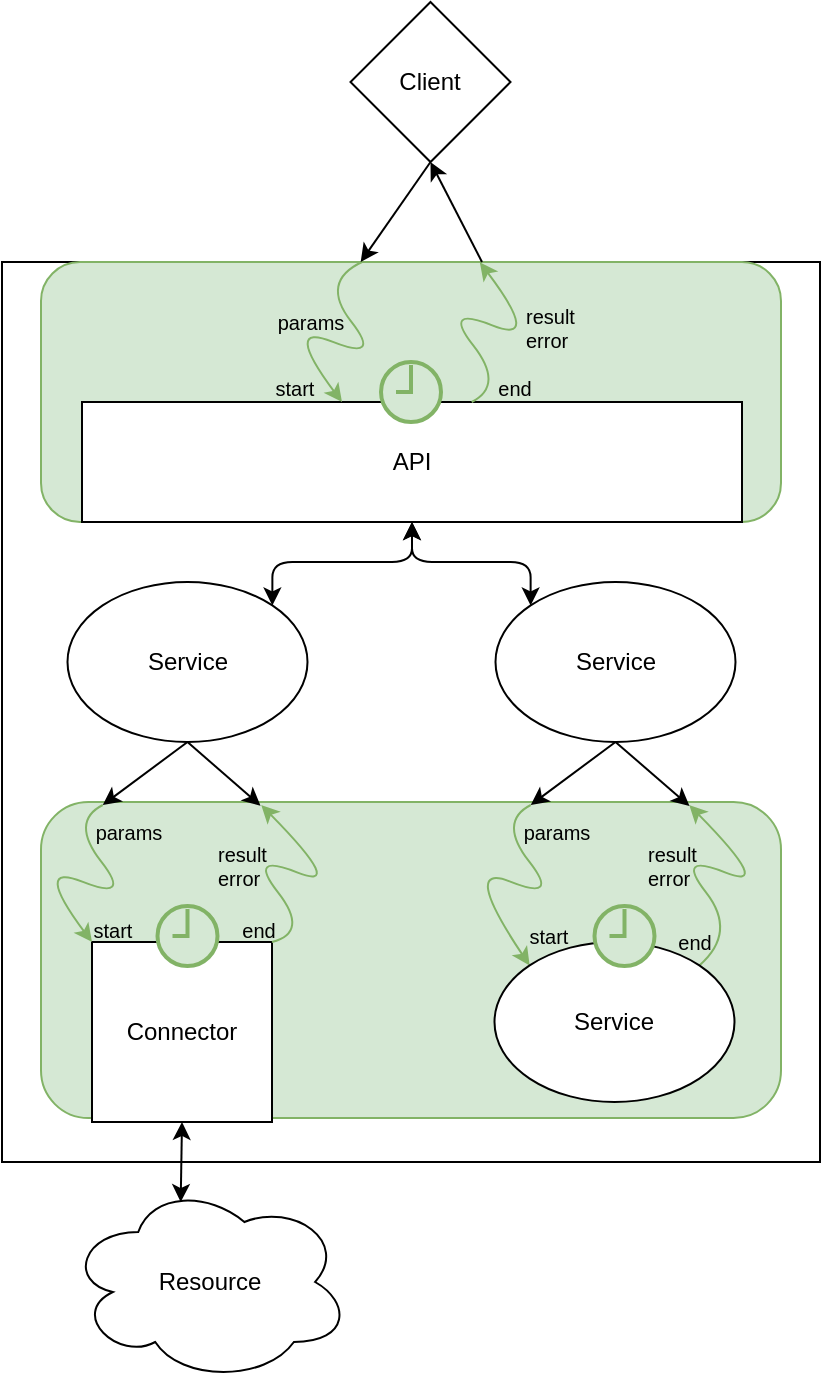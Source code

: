 <mxfile version="25.0.1">
  <diagram name="Page-1" id="uigpwwjzt3T1p5udmavG">
    <mxGraphModel dx="1444" dy="1980" grid="1" gridSize="10" guides="1" tooltips="1" connect="1" arrows="1" fold="1" page="1" pageScale="1" pageWidth="827" pageHeight="1169" math="0" shadow="0">
      <root>
        <mxCell id="0" />
        <mxCell id="1" parent="0" />
        <mxCell id="5m87ZB2yBZsC5MAy124T-28" value="" style="rounded=0;whiteSpace=wrap;html=1;verticalAlign=top;" parent="1" vertex="1">
          <mxGeometry x="180" y="120" width="409" height="450" as="geometry" />
        </mxCell>
        <mxCell id="Kd3xXfbBogCMq_-z4xH8-2" value="" style="rounded=1;whiteSpace=wrap;html=1;fillColor=#d5e8d4;strokeColor=#82b366;" vertex="1" parent="1">
          <mxGeometry x="199.5" y="120" width="370" height="130" as="geometry" />
        </mxCell>
        <mxCell id="5m87ZB2yBZsC5MAy124T-49" value="" style="rounded=1;whiteSpace=wrap;html=1;fillColor=#d5e8d4;strokeColor=#82b366;" parent="1" vertex="1">
          <mxGeometry x="199.5" y="390" width="370" height="158" as="geometry" />
        </mxCell>
        <mxCell id="5m87ZB2yBZsC5MAy124T-2" value="Connector" style="whiteSpace=wrap;html=1;aspect=fixed;rounded=0;" parent="1" vertex="1">
          <mxGeometry x="225" y="460" width="90" height="90" as="geometry" />
        </mxCell>
        <mxCell id="5m87ZB2yBZsC5MAy124T-3" value="Service" style="ellipse;whiteSpace=wrap;html=1;rounded=0;" parent="1" vertex="1">
          <mxGeometry x="212.75" y="280" width="120" height="80" as="geometry" />
        </mxCell>
        <mxCell id="5m87ZB2yBZsC5MAy124T-6" value="start" style="text;html=1;align=center;verticalAlign=middle;whiteSpace=wrap;rounded=0;fontSize=10;" parent="1" vertex="1">
          <mxGeometry x="213.25" y="444" width="45" height="20" as="geometry" />
        </mxCell>
        <mxCell id="5m87ZB2yBZsC5MAy124T-7" value="end" style="text;html=1;align=center;verticalAlign=middle;whiteSpace=wrap;rounded=0;fontSize=10;" parent="1" vertex="1">
          <mxGeometry x="286.25" y="444" width="45" height="20" as="geometry" />
        </mxCell>
        <mxCell id="5m87ZB2yBZsC5MAy124T-8" value="params" style="text;html=1;align=center;verticalAlign=middle;whiteSpace=wrap;rounded=0;fontSize=10;" parent="1" vertex="1">
          <mxGeometry x="217.25" y="390" width="52.5" height="30" as="geometry" />
        </mxCell>
        <mxCell id="5m87ZB2yBZsC5MAy124T-10" value="&lt;span style=&quot;background-color: initial;&quot;&gt;result&lt;/span&gt;&lt;div&gt;error&lt;/div&gt;" style="text;html=1;align=left;verticalAlign=middle;whiteSpace=wrap;rounded=0;fontSize=10;" parent="1" vertex="1">
          <mxGeometry x="285.5" y="407" width="44.5" height="30" as="geometry" />
        </mxCell>
        <mxCell id="5m87ZB2yBZsC5MAy124T-15" value="" style="curved=1;endArrow=classic;html=1;rounded=0;exitX=0.25;exitY=0;exitDx=0;exitDy=0;entryX=0;entryY=0;entryDx=0;entryDy=0;fillColor=#d5e8d4;strokeColor=#82b366;" parent="1" target="5m87ZB2yBZsC5MAy124T-2" edge="1">
          <mxGeometry width="50" height="50" relative="1" as="geometry">
            <mxPoint x="230.375" y="391.5" as="sourcePoint" />
            <mxPoint x="224.25" y="455" as="targetPoint" />
            <Array as="points">
              <mxPoint x="214" y="399.82" />
              <mxPoint x="245.25" y="439.82" />
              <mxPoint x="195" y="419.82" />
            </Array>
          </mxGeometry>
        </mxCell>
        <mxCell id="5m87ZB2yBZsC5MAy124T-37" value="" style="curved=1;endArrow=classic;html=1;rounded=0;exitX=1;exitY=0;exitDx=0;exitDy=0;entryX=0.75;entryY=0;entryDx=0;entryDy=0;fillColor=#d5e8d4;strokeColor=#82b366;" parent="1" source="5m87ZB2yBZsC5MAy124T-2" edge="1">
          <mxGeometry width="50" height="50" relative="1" as="geometry">
            <mxPoint x="321.38" y="460" as="sourcePoint" />
            <mxPoint x="309.625" y="391.5" as="targetPoint" />
            <Array as="points">
              <mxPoint x="333.63" y="455.18" />
              <mxPoint x="302.38" y="415.18" />
              <mxPoint x="352.63" y="435.18" />
            </Array>
          </mxGeometry>
        </mxCell>
        <mxCell id="5m87ZB2yBZsC5MAy124T-39" value="" style="endArrow=classic;html=1;exitX=0.5;exitY=1;exitDx=0;exitDy=0;entryX=0.25;entryY=0;entryDx=0;entryDy=0;" parent="1" source="5m87ZB2yBZsC5MAy124T-3" edge="1">
          <mxGeometry width="50" height="50" relative="1" as="geometry">
            <mxPoint x="62.75" y="470" as="sourcePoint" />
            <mxPoint x="230.375" y="391.5" as="targetPoint" />
          </mxGeometry>
        </mxCell>
        <mxCell id="5m87ZB2yBZsC5MAy124T-40" value="" style="endArrow=classic;html=1;exitX=0.5;exitY=1;exitDx=0;exitDy=0;entryX=0.313;entryY=-0.001;entryDx=0;entryDy=0;entryPerimeter=0;" parent="1" source="5m87ZB2yBZsC5MAy124T-3" edge="1">
          <mxGeometry width="50" height="50" relative="1" as="geometry">
            <mxPoint x="282.75" y="370" as="sourcePoint" />
            <mxPoint x="309.25" y="391.842" as="targetPoint" />
          </mxGeometry>
        </mxCell>
        <mxCell id="5m87ZB2yBZsC5MAy124T-42" value="Resource" style="ellipse;shape=cloud;whiteSpace=wrap;html=1;" parent="1" vertex="1">
          <mxGeometry x="212.75" y="580" width="141.5" height="100" as="geometry" />
        </mxCell>
        <mxCell id="5m87ZB2yBZsC5MAy124T-43" value="" style="endArrow=classic;startArrow=classic;html=1;entryX=0.5;entryY=1;entryDx=0;entryDy=0;exitX=0.4;exitY=0.1;exitDx=0;exitDy=0;exitPerimeter=0;" parent="1" source="5m87ZB2yBZsC5MAy124T-42" target="5m87ZB2yBZsC5MAy124T-2" edge="1">
          <mxGeometry width="50" height="50" relative="1" as="geometry">
            <mxPoint x="122.75" y="470" as="sourcePoint" />
            <mxPoint x="172.75" y="420" as="targetPoint" />
          </mxGeometry>
        </mxCell>
        <mxCell id="5m87ZB2yBZsC5MAy124T-51" value="Service" style="ellipse;whiteSpace=wrap;html=1;rounded=0;" parent="1" vertex="1">
          <mxGeometry x="426.75" y="280" width="120" height="80" as="geometry" />
        </mxCell>
        <mxCell id="5m87ZB2yBZsC5MAy124T-52" value="start" style="text;html=1;align=center;verticalAlign=middle;whiteSpace=wrap;rounded=0;fontSize=10;" parent="1" vertex="1">
          <mxGeometry x="431.25" y="447" width="45" height="20" as="geometry" />
        </mxCell>
        <mxCell id="5m87ZB2yBZsC5MAy124T-53" value="end" style="text;html=1;align=center;verticalAlign=middle;whiteSpace=wrap;rounded=0;fontSize=10;" parent="1" vertex="1">
          <mxGeometry x="504.25" y="450" width="45" height="20" as="geometry" />
        </mxCell>
        <mxCell id="5m87ZB2yBZsC5MAy124T-54" value="params" style="text;html=1;align=center;verticalAlign=middle;whiteSpace=wrap;rounded=0;fontSize=10;" parent="1" vertex="1">
          <mxGeometry x="431.25" y="390" width="52.5" height="30" as="geometry" />
        </mxCell>
        <mxCell id="5m87ZB2yBZsC5MAy124T-55" value="&lt;span style=&quot;background-color: initial;&quot;&gt;result&lt;/span&gt;&lt;div&gt;error&lt;/div&gt;" style="text;html=1;align=left;verticalAlign=middle;whiteSpace=wrap;rounded=0;fontSize=10;" parent="1" vertex="1">
          <mxGeometry x="501.25" y="407" width="44.25" height="30" as="geometry" />
        </mxCell>
        <mxCell id="5m87ZB2yBZsC5MAy124T-56" value="" style="curved=1;endArrow=classic;html=1;rounded=0;exitX=0.25;exitY=0;exitDx=0;exitDy=0;entryX=0;entryY=0;entryDx=0;entryDy=0;fillColor=#d5e8d4;strokeColor=#82b366;" parent="1" target="5m87ZB2yBZsC5MAy124T-61" edge="1">
          <mxGeometry width="50" height="50" relative="1" as="geometry">
            <mxPoint x="444.375" y="391.5" as="sourcePoint" />
            <mxPoint x="439" y="460" as="targetPoint" />
            <Array as="points">
              <mxPoint x="428" y="399.82" />
              <mxPoint x="459.25" y="439.82" />
              <mxPoint x="409" y="419.82" />
            </Array>
          </mxGeometry>
        </mxCell>
        <mxCell id="5m87ZB2yBZsC5MAy124T-57" value="" style="curved=1;endArrow=classic;html=1;rounded=0;exitX=1;exitY=0;exitDx=0;exitDy=0;entryX=0.75;entryY=0;entryDx=0;entryDy=0;fillColor=#d5e8d4;strokeColor=#82b366;" parent="1" source="5m87ZB2yBZsC5MAy124T-61" edge="1">
          <mxGeometry width="50" height="50" relative="1" as="geometry">
            <mxPoint x="529" y="460" as="sourcePoint" />
            <mxPoint x="523.625" y="391.5" as="targetPoint" />
            <Array as="points">
              <mxPoint x="547.63" y="455.18" />
              <mxPoint x="516.38" y="415.18" />
              <mxPoint x="566.63" y="435.18" />
            </Array>
          </mxGeometry>
        </mxCell>
        <mxCell id="5m87ZB2yBZsC5MAy124T-58" value="" style="endArrow=classic;html=1;exitX=0.5;exitY=1;exitDx=0;exitDy=0;entryX=0.25;entryY=0;entryDx=0;entryDy=0;" parent="1" source="5m87ZB2yBZsC5MAy124T-51" edge="1">
          <mxGeometry width="50" height="50" relative="1" as="geometry">
            <mxPoint x="276.75" y="470" as="sourcePoint" />
            <mxPoint x="444.375" y="391.5" as="targetPoint" />
          </mxGeometry>
        </mxCell>
        <mxCell id="5m87ZB2yBZsC5MAy124T-59" value="" style="endArrow=classic;html=1;exitX=0.5;exitY=1;exitDx=0;exitDy=0;entryX=0.313;entryY=-0.001;entryDx=0;entryDy=0;entryPerimeter=0;" parent="1" source="5m87ZB2yBZsC5MAy124T-51" edge="1">
          <mxGeometry width="50" height="50" relative="1" as="geometry">
            <mxPoint x="496.75" y="370" as="sourcePoint" />
            <mxPoint x="523.75" y="392" as="targetPoint" />
          </mxGeometry>
        </mxCell>
        <mxCell id="5m87ZB2yBZsC5MAy124T-61" value="Service" style="ellipse;whiteSpace=wrap;html=1;rounded=0;" parent="1" vertex="1">
          <mxGeometry x="426.25" y="460" width="120" height="80" as="geometry" />
        </mxCell>
        <mxCell id="5m87ZB2yBZsC5MAy124T-62" value="" style="html=1;verticalLabelPosition=bottom;align=center;labelBackgroundColor=#ffffff;verticalAlign=top;strokeWidth=2;strokeColor=#82b366;shadow=0;dashed=0;shape=mxgraph.ios7.icons.clock;fillColor=#d5e8d4;" parent="1" vertex="1">
          <mxGeometry x="476.25" y="442" width="30" height="30" as="geometry" />
        </mxCell>
        <mxCell id="5m87ZB2yBZsC5MAy124T-63" value="" style="html=1;verticalLabelPosition=bottom;align=center;labelBackgroundColor=#ffffff;verticalAlign=top;strokeWidth=2;strokeColor=#82b366;shadow=0;dashed=0;shape=mxgraph.ios7.icons.clock;fillColor=#d5e8d4;" parent="1" vertex="1">
          <mxGeometry x="257.75" y="442" width="30" height="30" as="geometry" />
        </mxCell>
        <mxCell id="Kd3xXfbBogCMq_-z4xH8-3" style="edgeStyle=orthogonalEdgeStyle;orthogonalLoop=1;jettySize=auto;html=1;exitX=0.5;exitY=1;exitDx=0;exitDy=0;entryX=1;entryY=0;entryDx=0;entryDy=0;startArrow=classic;startFill=1;" edge="1" parent="1" source="Kd3xXfbBogCMq_-z4xH8-1" target="5m87ZB2yBZsC5MAy124T-3">
          <mxGeometry relative="1" as="geometry" />
        </mxCell>
        <mxCell id="Kd3xXfbBogCMq_-z4xH8-4" style="edgeStyle=orthogonalEdgeStyle;orthogonalLoop=1;jettySize=auto;html=1;exitX=0.5;exitY=1;exitDx=0;exitDy=0;entryX=0;entryY=0;entryDx=0;entryDy=0;startArrow=classic;startFill=1;" edge="1" parent="1" source="Kd3xXfbBogCMq_-z4xH8-1" target="5m87ZB2yBZsC5MAy124T-51">
          <mxGeometry relative="1" as="geometry" />
        </mxCell>
        <mxCell id="Kd3xXfbBogCMq_-z4xH8-1" value="API" style="rounded=0;whiteSpace=wrap;html=1;" vertex="1" parent="1">
          <mxGeometry x="220" y="190" width="330" height="60" as="geometry" />
        </mxCell>
        <mxCell id="Kd3xXfbBogCMq_-z4xH8-5" value="" style="curved=1;endArrow=classic;html=1;rounded=0;entryX=0;entryY=0;entryDx=0;entryDy=0;fillColor=#d5e8d4;strokeColor=#82b366;" edge="1" parent="1">
          <mxGeometry width="50" height="50" relative="1" as="geometry">
            <mxPoint x="360" y="120" as="sourcePoint" />
            <mxPoint x="350" y="190" as="targetPoint" />
            <Array as="points">
              <mxPoint x="339" y="129.82" />
              <mxPoint x="370.25" y="169.82" />
              <mxPoint x="320" y="149.82" />
            </Array>
          </mxGeometry>
        </mxCell>
        <mxCell id="Kd3xXfbBogCMq_-z4xH8-6" value="" style="curved=1;endArrow=classic;html=1;rounded=0;exitX=0.25;exitY=0;exitDx=0;exitDy=0;entryX=0.593;entryY=0.001;entryDx=0;entryDy=0;fillColor=#d5e8d4;strokeColor=#82b366;entryPerimeter=0;" edge="1" parent="1" target="Kd3xXfbBogCMq_-z4xH8-2">
          <mxGeometry width="50" height="50" relative="1" as="geometry">
            <mxPoint x="414.875" y="190" as="sourcePoint" />
            <mxPoint x="420.25" y="121.5" as="targetPoint" />
            <Array as="points">
              <mxPoint x="431.25" y="181.68" />
              <mxPoint x="400" y="141.68" />
              <mxPoint x="450.25" y="161.68" />
            </Array>
          </mxGeometry>
        </mxCell>
        <mxCell id="Kd3xXfbBogCMq_-z4xH8-7" value="" style="html=1;verticalLabelPosition=bottom;align=center;labelBackgroundColor=#ffffff;verticalAlign=top;strokeWidth=2;strokeColor=#82b366;shadow=0;dashed=0;shape=mxgraph.ios7.icons.clock;fillColor=#d5e8d4;" vertex="1" parent="1">
          <mxGeometry x="369.5" y="170" width="30" height="30" as="geometry" />
        </mxCell>
        <mxCell id="Kd3xXfbBogCMq_-z4xH8-8" value="start" style="text;html=1;align=center;verticalAlign=middle;whiteSpace=wrap;rounded=0;fontSize=10;" vertex="1" parent="1">
          <mxGeometry x="304.25" y="173" width="45" height="20" as="geometry" />
        </mxCell>
        <mxCell id="Kd3xXfbBogCMq_-z4xH8-9" value="end" style="text;html=1;align=center;verticalAlign=middle;whiteSpace=wrap;rounded=0;fontSize=10;" vertex="1" parent="1">
          <mxGeometry x="414" y="173" width="45" height="20" as="geometry" />
        </mxCell>
        <mxCell id="Kd3xXfbBogCMq_-z4xH8-10" value="params" style="text;html=1;align=center;verticalAlign=middle;whiteSpace=wrap;rounded=0;fontSize=10;" vertex="1" parent="1">
          <mxGeometry x="307.75" y="135" width="52.5" height="30" as="geometry" />
        </mxCell>
        <mxCell id="Kd3xXfbBogCMq_-z4xH8-12" value="&lt;span style=&quot;background-color: initial;&quot;&gt;result&lt;/span&gt;&lt;div&gt;error&lt;/div&gt;" style="text;html=1;align=left;verticalAlign=middle;whiteSpace=wrap;rounded=0;fontSize=10;" vertex="1" parent="1">
          <mxGeometry x="439.75" y="138" width="48" height="30" as="geometry" />
        </mxCell>
        <mxCell id="Kd3xXfbBogCMq_-z4xH8-13" value="Client" style="rhombus;whiteSpace=wrap;html=1;" vertex="1" parent="1">
          <mxGeometry x="354.25" y="-10" width="80" height="80" as="geometry" />
        </mxCell>
        <mxCell id="Kd3xXfbBogCMq_-z4xH8-15" value="" style="endArrow=classic;html=1;entryX=0.432;entryY=0;entryDx=0;entryDy=0;entryPerimeter=0;exitX=0.5;exitY=1;exitDx=0;exitDy=0;" edge="1" parent="1" source="Kd3xXfbBogCMq_-z4xH8-13" target="Kd3xXfbBogCMq_-z4xH8-2">
          <mxGeometry width="50" height="50" relative="1" as="geometry">
            <mxPoint x="470" y="160" as="sourcePoint" />
            <mxPoint x="520" y="110" as="targetPoint" />
          </mxGeometry>
        </mxCell>
        <mxCell id="Kd3xXfbBogCMq_-z4xH8-16" value="" style="endArrow=classic;html=1;entryX=0.5;entryY=1;entryDx=0;entryDy=0;" edge="1" parent="1" target="Kd3xXfbBogCMq_-z4xH8-13">
          <mxGeometry width="50" height="50" relative="1" as="geometry">
            <mxPoint x="420" y="120" as="sourcePoint" />
            <mxPoint x="420" y="50" as="targetPoint" />
          </mxGeometry>
        </mxCell>
      </root>
    </mxGraphModel>
  </diagram>
</mxfile>
